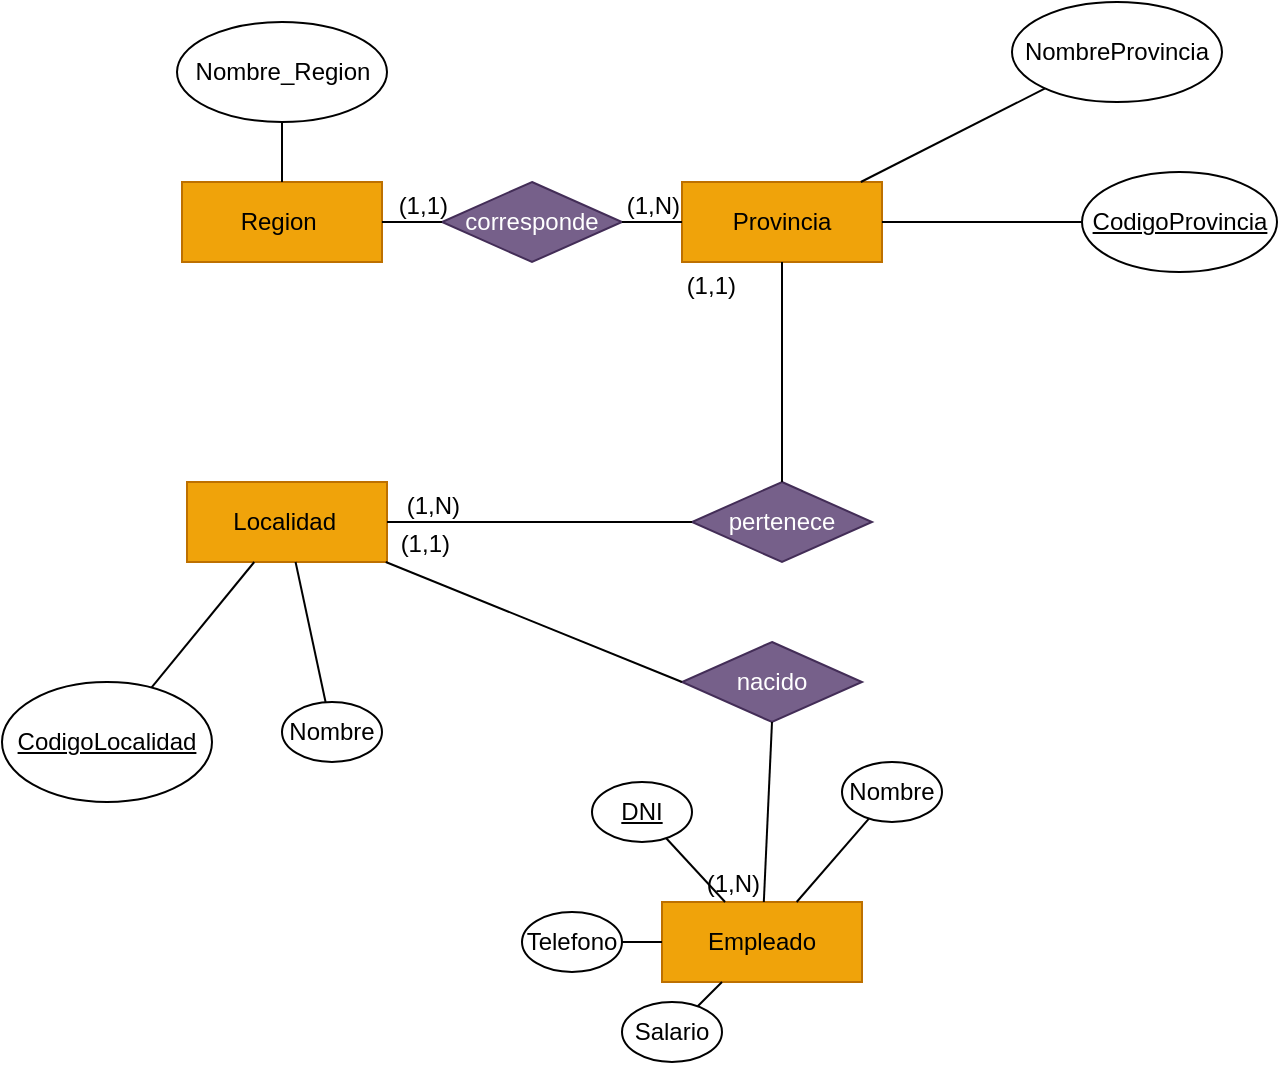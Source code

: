 <mxfile version="27.0.9">
  <diagram name="Página-1" id="Cn1FwRxyobjizjaZxgWn">
    <mxGraphModel dx="1185" dy="695" grid="1" gridSize="10" guides="1" tooltips="1" connect="1" arrows="1" fold="1" page="1" pageScale="1" pageWidth="827" pageHeight="1169" math="0" shadow="0">
      <root>
        <mxCell id="0" />
        <mxCell id="1" parent="0" />
        <mxCell id="kQ09HovCHLfZDdUUp7pv-1" value="Region&amp;nbsp;" style="whiteSpace=wrap;html=1;align=center;fillColor=#f0a30a;strokeColor=#BD7000;fontColor=#000000;" vertex="1" parent="1">
          <mxGeometry x="100" y="350" width="100" height="40" as="geometry" />
        </mxCell>
        <mxCell id="kQ09HovCHLfZDdUUp7pv-2" value="Provincia" style="whiteSpace=wrap;html=1;align=center;fillColor=#f0a30a;strokeColor=#BD7000;fontColor=#000000;" vertex="1" parent="1">
          <mxGeometry x="350" y="350" width="100" height="40" as="geometry" />
        </mxCell>
        <mxCell id="kQ09HovCHLfZDdUUp7pv-3" value="Localidad&amp;nbsp;" style="whiteSpace=wrap;html=1;align=center;fillColor=#f0a30a;strokeColor=#BD7000;fontColor=#000000;" vertex="1" parent="1">
          <mxGeometry x="102.5" y="500" width="100" height="40" as="geometry" />
        </mxCell>
        <mxCell id="kQ09HovCHLfZDdUUp7pv-4" value="Empleado" style="whiteSpace=wrap;html=1;align=center;fillColor=#f0a30a;strokeColor=#BD7000;fontColor=#000000;" vertex="1" parent="1">
          <mxGeometry x="340" y="710" width="100" height="40" as="geometry" />
        </mxCell>
        <mxCell id="kQ09HovCHLfZDdUUp7pv-5" value="" style="endArrow=none;html=1;rounded=0;" edge="1" parent="1" source="kQ09HovCHLfZDdUUp7pv-3" target="kQ09HovCHLfZDdUUp7pv-6">
          <mxGeometry relative="1" as="geometry">
            <mxPoint x="240" y="735" as="sourcePoint" />
            <mxPoint x="300" y="735" as="targetPoint" />
          </mxGeometry>
        </mxCell>
        <mxCell id="kQ09HovCHLfZDdUUp7pv-6" value="&lt;u&gt;CodigoLocalidad&lt;/u&gt;" style="ellipse;whiteSpace=wrap;html=1;align=center;" vertex="1" parent="1">
          <mxGeometry x="10" y="600" width="105" height="60" as="geometry" />
        </mxCell>
        <mxCell id="kQ09HovCHLfZDdUUp7pv-7" value="" style="endArrow=none;html=1;rounded=0;" edge="1" parent="1" source="kQ09HovCHLfZDdUUp7pv-4" target="kQ09HovCHLfZDdUUp7pv-8">
          <mxGeometry relative="1" as="geometry">
            <mxPoint x="490" y="735" as="sourcePoint" />
            <mxPoint x="550" y="735" as="targetPoint" />
          </mxGeometry>
        </mxCell>
        <mxCell id="kQ09HovCHLfZDdUUp7pv-8" value="&lt;u&gt;DNI&lt;/u&gt;" style="ellipse;whiteSpace=wrap;html=1;align=center;" vertex="1" parent="1">
          <mxGeometry x="305" y="650" width="50" height="30" as="geometry" />
        </mxCell>
        <mxCell id="kQ09HovCHLfZDdUUp7pv-9" value="" style="endArrow=none;html=1;rounded=0;" edge="1" parent="1" source="kQ09HovCHLfZDdUUp7pv-2" target="kQ09HovCHLfZDdUUp7pv-10">
          <mxGeometry relative="1" as="geometry">
            <mxPoint x="367.5" y="265" as="sourcePoint" />
            <mxPoint x="427.5" y="265" as="targetPoint" />
          </mxGeometry>
        </mxCell>
        <mxCell id="kQ09HovCHLfZDdUUp7pv-10" value="&lt;u&gt;CodigoProvincia&lt;/u&gt;" style="ellipse;whiteSpace=wrap;html=1;align=center;" vertex="1" parent="1">
          <mxGeometry x="550" y="345" width="97.5" height="50" as="geometry" />
        </mxCell>
        <mxCell id="kQ09HovCHLfZDdUUp7pv-11" value="" style="endArrow=none;html=1;rounded=0;" edge="1" parent="1" source="kQ09HovCHLfZDdUUp7pv-1" target="kQ09HovCHLfZDdUUp7pv-12">
          <mxGeometry relative="1" as="geometry">
            <mxPoint x="100" y="265" as="sourcePoint" />
            <mxPoint x="160" y="265" as="targetPoint" />
          </mxGeometry>
        </mxCell>
        <mxCell id="kQ09HovCHLfZDdUUp7pv-12" value="Nombre_Region" style="ellipse;whiteSpace=wrap;html=1;align=center;" vertex="1" parent="1">
          <mxGeometry x="97.5" y="270" width="105" height="50" as="geometry" />
        </mxCell>
        <mxCell id="kQ09HovCHLfZDdUUp7pv-13" value="nacido" style="shape=rhombus;perimeter=rhombusPerimeter;whiteSpace=wrap;html=1;align=center;fillColor=#76608a;fontColor=#ffffff;strokeColor=#432D57;" vertex="1" parent="1">
          <mxGeometry x="350" y="580" width="90" height="40" as="geometry" />
        </mxCell>
        <mxCell id="kQ09HovCHLfZDdUUp7pv-14" value="" style="endArrow=none;html=1;rounded=0;exitX=0;exitY=0.5;exitDx=0;exitDy=0;" edge="1" parent="1" source="kQ09HovCHLfZDdUUp7pv-13" target="kQ09HovCHLfZDdUUp7pv-3">
          <mxGeometry relative="1" as="geometry">
            <mxPoint x="347" y="590" as="sourcePoint" />
            <mxPoint x="300" y="620" as="targetPoint" />
          </mxGeometry>
        </mxCell>
        <mxCell id="kQ09HovCHLfZDdUUp7pv-15" value="(1,1)" style="resizable=0;html=1;whiteSpace=wrap;align=right;verticalAlign=bottom;" connectable="0" vertex="1" parent="kQ09HovCHLfZDdUUp7pv-14">
          <mxGeometry x="1" relative="1" as="geometry">
            <mxPoint x="34" as="offset" />
          </mxGeometry>
        </mxCell>
        <mxCell id="kQ09HovCHLfZDdUUp7pv-16" value="" style="endArrow=none;html=1;rounded=0;exitX=0.5;exitY=1;exitDx=0;exitDy=0;" edge="1" parent="1" source="kQ09HovCHLfZDdUUp7pv-13" target="kQ09HovCHLfZDdUUp7pv-4">
          <mxGeometry relative="1" as="geometry">
            <mxPoint x="347" y="590" as="sourcePoint" />
            <mxPoint x="520" y="620" as="targetPoint" />
          </mxGeometry>
        </mxCell>
        <mxCell id="kQ09HovCHLfZDdUUp7pv-17" value="(1,N)" style="resizable=0;html=1;whiteSpace=wrap;align=right;verticalAlign=bottom;" connectable="0" vertex="1" parent="kQ09HovCHLfZDdUUp7pv-16">
          <mxGeometry x="1" relative="1" as="geometry">
            <mxPoint as="offset" />
          </mxGeometry>
        </mxCell>
        <mxCell id="kQ09HovCHLfZDdUUp7pv-18" value="pertenece" style="shape=rhombus;perimeter=rhombusPerimeter;whiteSpace=wrap;html=1;align=center;fillColor=#76608a;fontColor=#ffffff;strokeColor=#432D57;" vertex="1" parent="1">
          <mxGeometry x="355" y="500" width="90" height="40" as="geometry" />
        </mxCell>
        <mxCell id="kQ09HovCHLfZDdUUp7pv-19" value="" style="endArrow=none;html=1;rounded=0;exitX=0;exitY=0.5;exitDx=0;exitDy=0;" edge="1" parent="1" source="kQ09HovCHLfZDdUUp7pv-18" target="kQ09HovCHLfZDdUUp7pv-3">
          <mxGeometry relative="1" as="geometry">
            <mxPoint x="347" y="490" as="sourcePoint" />
            <mxPoint x="300" y="520" as="targetPoint" />
          </mxGeometry>
        </mxCell>
        <mxCell id="kQ09HovCHLfZDdUUp7pv-20" value="(1,N)" style="resizable=0;html=1;whiteSpace=wrap;align=right;verticalAlign=bottom;" connectable="0" vertex="1" parent="kQ09HovCHLfZDdUUp7pv-19">
          <mxGeometry x="1" relative="1" as="geometry">
            <mxPoint x="38" as="offset" />
          </mxGeometry>
        </mxCell>
        <mxCell id="kQ09HovCHLfZDdUUp7pv-21" value="" style="endArrow=none;html=1;rounded=0;exitX=0.5;exitY=0;exitDx=0;exitDy=0;" edge="1" parent="1" source="kQ09HovCHLfZDdUUp7pv-18" target="kQ09HovCHLfZDdUUp7pv-2">
          <mxGeometry relative="1" as="geometry">
            <mxPoint x="347" y="490" as="sourcePoint" />
            <mxPoint x="520" y="520" as="targetPoint" />
          </mxGeometry>
        </mxCell>
        <mxCell id="kQ09HovCHLfZDdUUp7pv-22" value="(1,1)" style="resizable=0;html=1;whiteSpace=wrap;align=right;verticalAlign=bottom;" connectable="0" vertex="1" parent="kQ09HovCHLfZDdUUp7pv-21">
          <mxGeometry x="1" relative="1" as="geometry">
            <mxPoint x="-22" y="20" as="offset" />
          </mxGeometry>
        </mxCell>
        <mxCell id="kQ09HovCHLfZDdUUp7pv-23" value="corresponde" style="shape=rhombus;perimeter=rhombusPerimeter;whiteSpace=wrap;html=1;align=center;fillColor=#76608a;fontColor=#ffffff;strokeColor=#432D57;" vertex="1" parent="1">
          <mxGeometry x="230" y="350" width="90" height="40" as="geometry" />
        </mxCell>
        <mxCell id="kQ09HovCHLfZDdUUp7pv-24" value="" style="endArrow=none;html=1;rounded=0;exitX=0;exitY=0.5;exitDx=0;exitDy=0;" edge="1" parent="1" source="kQ09HovCHLfZDdUUp7pv-23" target="kQ09HovCHLfZDdUUp7pv-1">
          <mxGeometry relative="1" as="geometry">
            <mxPoint x="207" y="340" as="sourcePoint" />
            <mxPoint x="160" y="370" as="targetPoint" />
          </mxGeometry>
        </mxCell>
        <mxCell id="kQ09HovCHLfZDdUUp7pv-25" value="(1,1)" style="resizable=0;html=1;whiteSpace=wrap;align=right;verticalAlign=bottom;" connectable="0" vertex="1" parent="kQ09HovCHLfZDdUUp7pv-24">
          <mxGeometry x="1" relative="1" as="geometry">
            <mxPoint x="34" as="offset" />
          </mxGeometry>
        </mxCell>
        <mxCell id="kQ09HovCHLfZDdUUp7pv-26" value="" style="endArrow=none;html=1;rounded=0;exitX=1;exitY=0.5;exitDx=0;exitDy=0;" edge="1" parent="1" source="kQ09HovCHLfZDdUUp7pv-23" target="kQ09HovCHLfZDdUUp7pv-2">
          <mxGeometry relative="1" as="geometry">
            <mxPoint x="207" y="340" as="sourcePoint" />
            <mxPoint x="380" y="370" as="targetPoint" />
          </mxGeometry>
        </mxCell>
        <mxCell id="kQ09HovCHLfZDdUUp7pv-27" value="(1,N)" style="resizable=0;html=1;whiteSpace=wrap;align=right;verticalAlign=bottom;" connectable="0" vertex="1" parent="kQ09HovCHLfZDdUUp7pv-26">
          <mxGeometry x="1" relative="1" as="geometry">
            <mxPoint as="offset" />
          </mxGeometry>
        </mxCell>
        <mxCell id="kQ09HovCHLfZDdUUp7pv-28" value="" style="endArrow=none;html=1;rounded=0;" edge="1" parent="1" source="kQ09HovCHLfZDdUUp7pv-2" target="kQ09HovCHLfZDdUUp7pv-29">
          <mxGeometry relative="1" as="geometry">
            <mxPoint x="310" y="265" as="sourcePoint" />
            <mxPoint x="370" y="265" as="targetPoint" />
          </mxGeometry>
        </mxCell>
        <mxCell id="kQ09HovCHLfZDdUUp7pv-29" value="NombreProvincia" style="ellipse;whiteSpace=wrap;html=1;align=center;" vertex="1" parent="1">
          <mxGeometry x="515" y="260" width="105" height="50" as="geometry" />
        </mxCell>
        <mxCell id="kQ09HovCHLfZDdUUp7pv-30" value="" style="endArrow=none;html=1;rounded=0;" edge="1" parent="1" source="kQ09HovCHLfZDdUUp7pv-4" target="kQ09HovCHLfZDdUUp7pv-31">
          <mxGeometry relative="1" as="geometry">
            <mxPoint x="430" y="715" as="sourcePoint" />
            <mxPoint x="490" y="715" as="targetPoint" />
          </mxGeometry>
        </mxCell>
        <mxCell id="kQ09HovCHLfZDdUUp7pv-31" value="Nombre" style="ellipse;whiteSpace=wrap;html=1;align=center;" vertex="1" parent="1">
          <mxGeometry x="430" y="640" width="50" height="30" as="geometry" />
        </mxCell>
        <mxCell id="kQ09HovCHLfZDdUUp7pv-32" value="" style="endArrow=none;html=1;rounded=0;" edge="1" parent="1" source="kQ09HovCHLfZDdUUp7pv-4" target="kQ09HovCHLfZDdUUp7pv-33">
          <mxGeometry relative="1" as="geometry">
            <mxPoint x="575" y="735" as="sourcePoint" />
            <mxPoint x="635" y="735" as="targetPoint" />
          </mxGeometry>
        </mxCell>
        <mxCell id="kQ09HovCHLfZDdUUp7pv-33" value="Telefono" style="ellipse;whiteSpace=wrap;html=1;align=center;" vertex="1" parent="1">
          <mxGeometry x="270" y="715" width="50" height="30" as="geometry" />
        </mxCell>
        <mxCell id="kQ09HovCHLfZDdUUp7pv-34" value="" style="endArrow=none;html=1;rounded=0;" edge="1" parent="1" source="kQ09HovCHLfZDdUUp7pv-4" target="kQ09HovCHLfZDdUUp7pv-35">
          <mxGeometry relative="1" as="geometry">
            <mxPoint x="535" y="765" as="sourcePoint" />
            <mxPoint x="595" y="765" as="targetPoint" />
          </mxGeometry>
        </mxCell>
        <mxCell id="kQ09HovCHLfZDdUUp7pv-35" value="Salario" style="ellipse;whiteSpace=wrap;html=1;align=center;" vertex="1" parent="1">
          <mxGeometry x="320" y="760" width="50" height="30" as="geometry" />
        </mxCell>
        <mxCell id="kQ09HovCHLfZDdUUp7pv-36" value="" style="endArrow=none;html=1;rounded=0;" edge="1" parent="1" source="kQ09HovCHLfZDdUUp7pv-3" target="kQ09HovCHLfZDdUUp7pv-37">
          <mxGeometry relative="1" as="geometry">
            <mxPoint x="330" y="735" as="sourcePoint" />
            <mxPoint x="390" y="735" as="targetPoint" />
          </mxGeometry>
        </mxCell>
        <mxCell id="kQ09HovCHLfZDdUUp7pv-37" value="Nombre" style="ellipse;whiteSpace=wrap;html=1;align=center;" vertex="1" parent="1">
          <mxGeometry x="150" y="610" width="50" height="30" as="geometry" />
        </mxCell>
      </root>
    </mxGraphModel>
  </diagram>
</mxfile>
